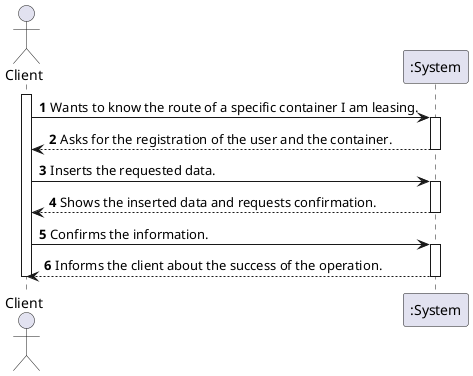 @startuml
autonumber

actor "Client" as CL
participant ":System" as S

activate CL

CL-> S: Wants to know the route of a specific container I am leasing.
activate S
S --> CL: Asks for the registration of the user and the container.
deactivate S
CL-> S: Inserts the requested data.
activate S
S --> CL: Shows the inserted data and requests confirmation.
deactivate S
CL-> S: Confirms the information.
activate S
S --> CL: Informs the client about the success of the operation.

deactivate S
deactivate CL
@enduml